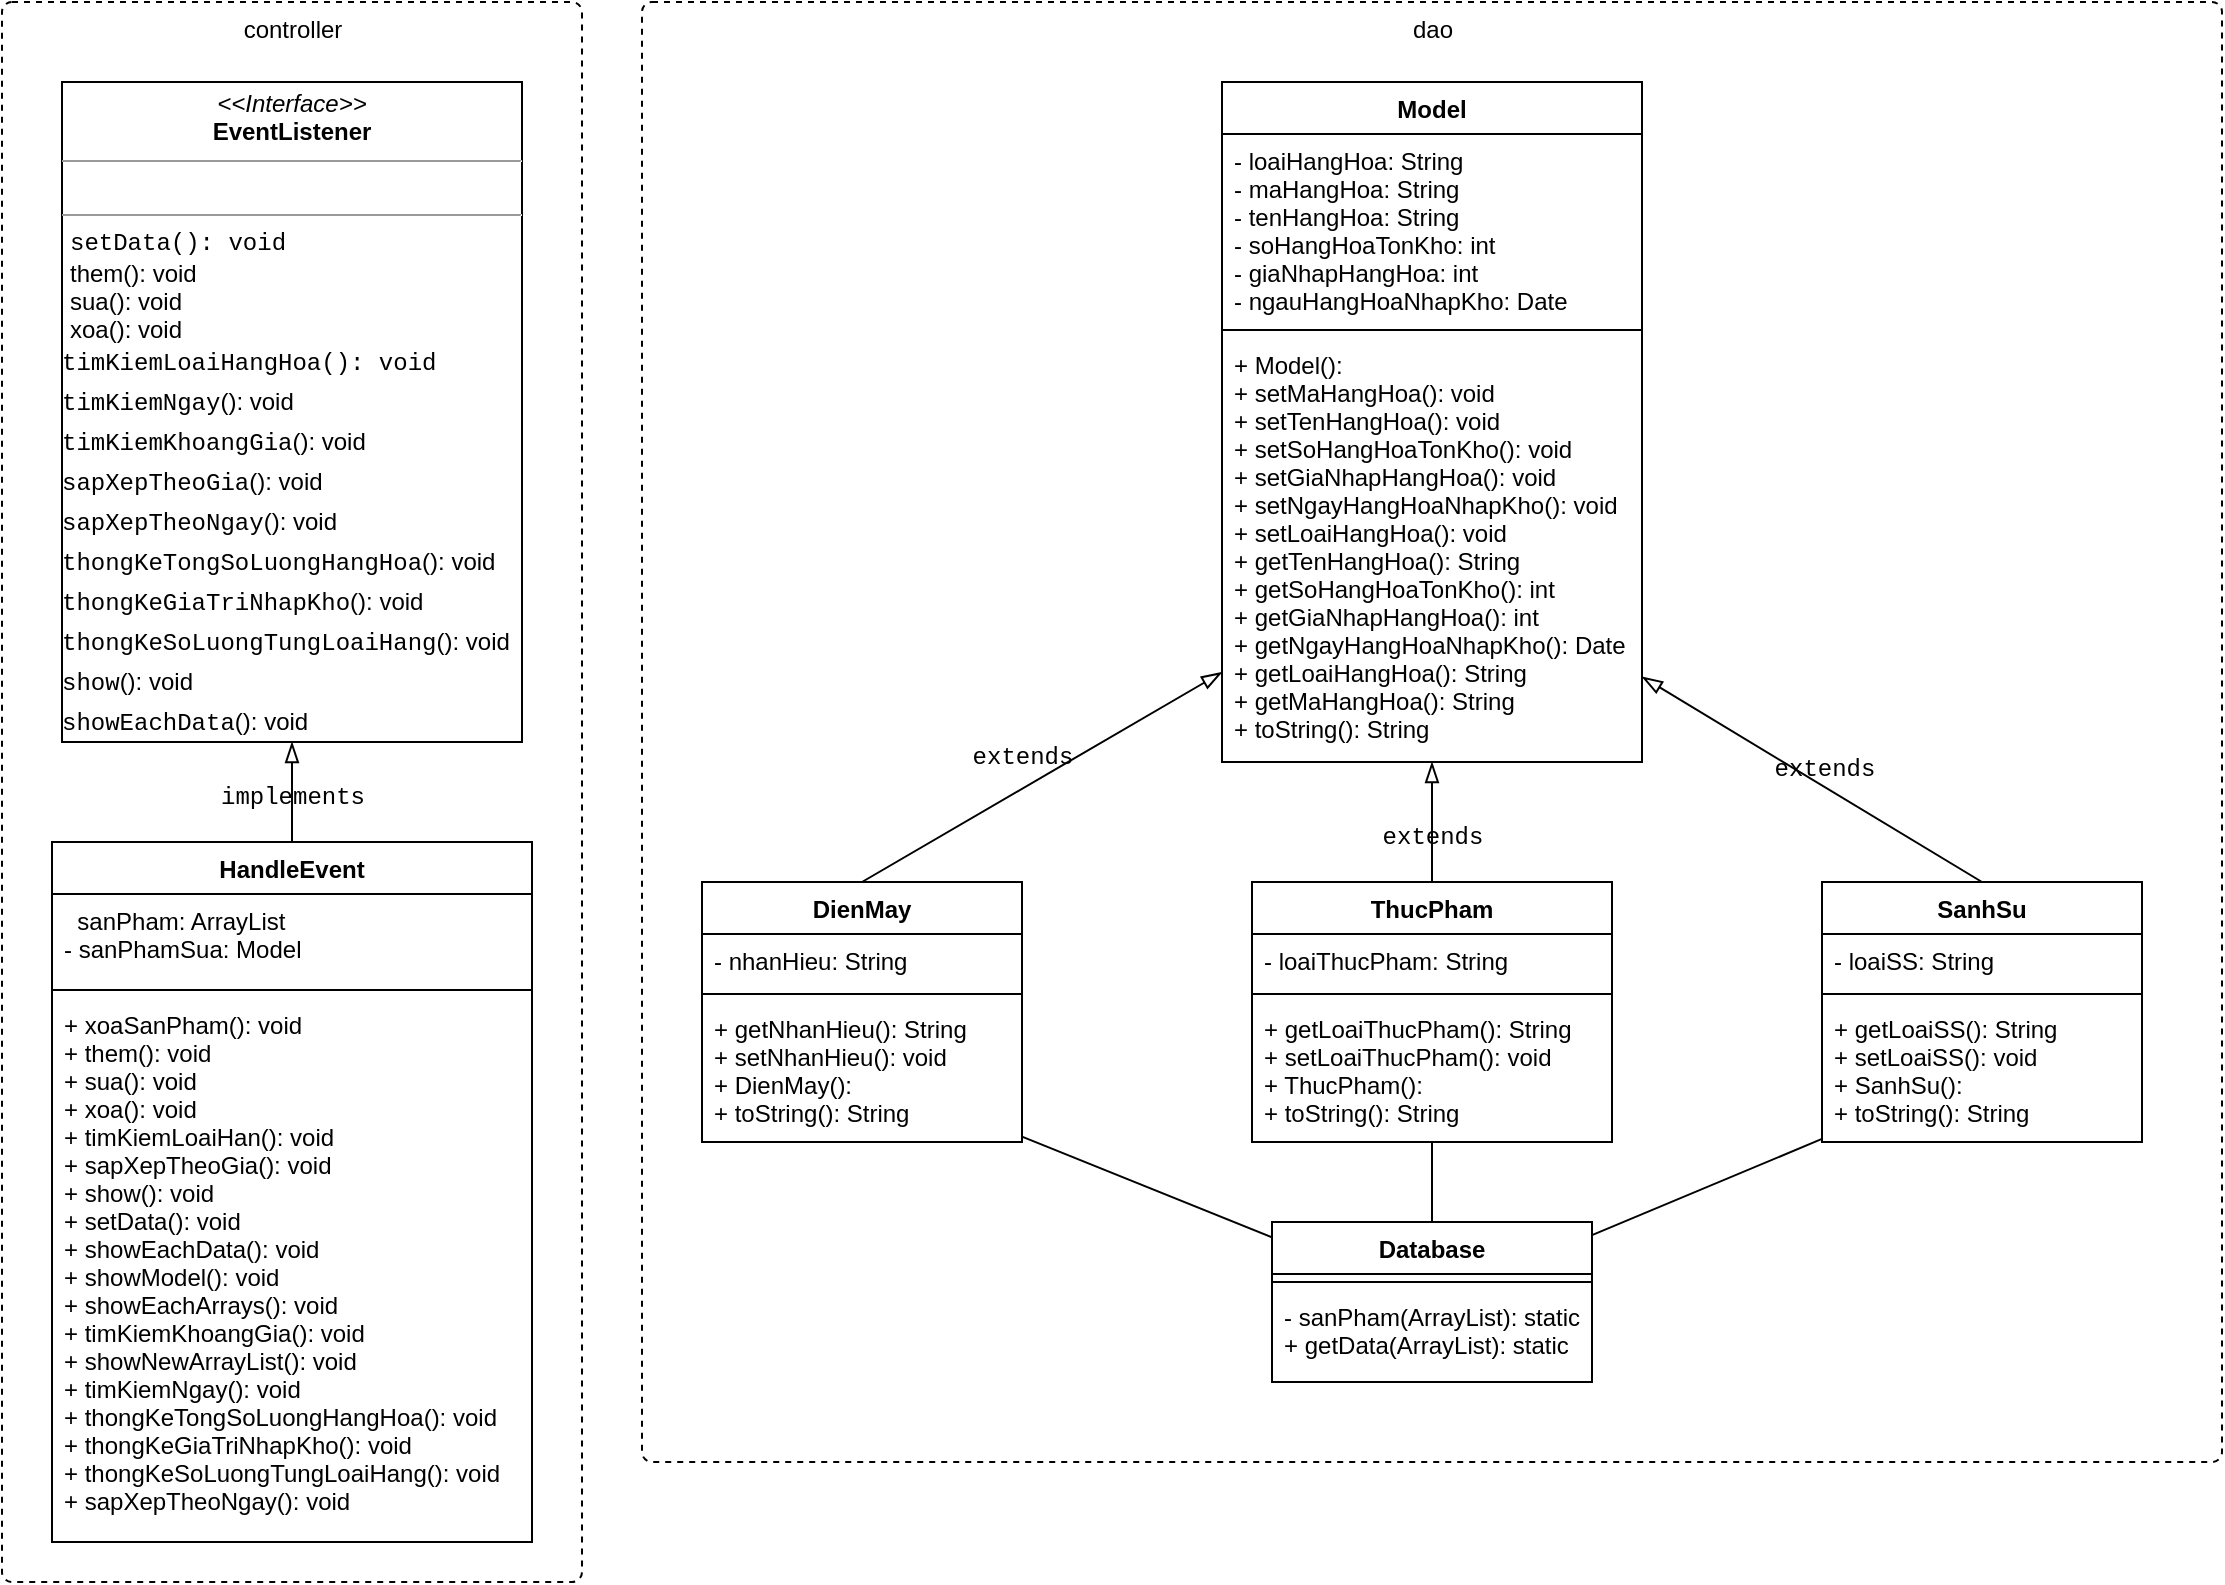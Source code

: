 <mxfile version="16.0.3" type="device"><diagram id="fymAUiE-PC6GM4ieoTwO" name="Page-1"><mxGraphModel dx="824" dy="412" grid="1" gridSize="10" guides="1" tooltips="1" connect="1" arrows="1" fold="1" page="1" pageScale="1" pageWidth="827" pageHeight="1169" math="0" shadow="0"><root><mxCell id="0"/><mxCell id="1" parent="0"/><mxCell id="4RuEshZXv9myug99-V57-3" value="controller" style="html=1;align=center;verticalAlign=top;rounded=1;absoluteArcSize=1;arcSize=10;dashed=1;" parent="1" vertex="1"><mxGeometry x="80" y="40" width="290" height="790" as="geometry"/></mxCell><mxCell id="4RuEshZXv9myug99-V57-6" value="dao" style="html=1;align=center;verticalAlign=top;rounded=1;absoluteArcSize=1;arcSize=10;dashed=1;" parent="1" vertex="1"><mxGeometry x="400" y="40" width="790" height="730" as="geometry"/></mxCell><mxCell id="4RuEshZXv9myug99-V57-7" value="&lt;p style=&quot;margin: 0px ; margin-top: 4px ; text-align: center&quot;&gt;&lt;font style=&quot;font-size: 12px&quot;&gt;&lt;i&gt;&amp;lt;&amp;lt;Interface&amp;gt;&amp;gt;&lt;/i&gt;&lt;br&gt;&lt;b&gt;EventListener&lt;/b&gt;&lt;/font&gt;&lt;/p&gt;&lt;hr size=&quot;1&quot;&gt;&lt;p style=&quot;margin: 0px ; margin-left: 4px&quot;&gt;&lt;font style=&quot;font-size: 12px&quot;&gt;&lt;br&gt;&lt;/font&gt;&lt;/p&gt;&lt;hr size=&quot;1&quot;&gt;&lt;p style=&quot;margin: 0px ; margin-left: 4px&quot;&gt;&lt;font style=&quot;font-size: 12px&quot;&gt;&lt;span style=&quot;font-family: &amp;#34;consolas&amp;#34; , &amp;#34;courier new&amp;#34; , monospace&quot;&gt;setData(): void&lt;/span&gt;&lt;/font&gt;&lt;/p&gt;&lt;p style=&quot;margin: 0px ; margin-left: 4px&quot;&gt;&lt;font style=&quot;font-size: 12px&quot;&gt;them(): void&lt;/font&gt;&lt;/p&gt;&lt;p style=&quot;margin: 0px ; margin-left: 4px&quot;&gt;&lt;font style=&quot;font-size: 12px&quot;&gt;sua(): void&lt;/font&gt;&lt;/p&gt;&lt;p style=&quot;margin: 0px ; margin-left: 4px&quot;&gt;&lt;font style=&quot;font-size: 12px&quot;&gt;xoa(): void&lt;/font&gt;&lt;/p&gt;&lt;p style=&quot;margin: 0px ; margin-left: 4px&quot;&gt;&lt;font style=&quot;font-size: 12px&quot;&gt;&lt;/font&gt;&lt;/p&gt;&lt;div style=&quot;font-family: &amp;#34;consolas&amp;#34; , &amp;#34;courier new&amp;#34; , monospace ; line-height: 19px&quot;&gt;&lt;font style=&quot;font-size: 12px&quot;&gt;timKiemLoaiHangHoa(): void&lt;/font&gt;&lt;/div&gt;&lt;div style=&quot;font-family: &amp;#34;consolas&amp;#34; , &amp;#34;courier new&amp;#34; , monospace ; line-height: 19px&quot;&gt;&lt;div style=&quot;font-family: &amp;#34;consolas&amp;#34; , &amp;#34;courier new&amp;#34; , monospace ; line-height: 19px&quot;&gt;&lt;font style=&quot;font-size: 12px&quot;&gt;timKiemNgay&lt;/font&gt;&lt;span style=&quot;font-family: &amp;#34;helvetica&amp;#34;&quot;&gt;(): void&lt;/span&gt;&lt;/div&gt;&lt;div style=&quot;font-family: &amp;#34;consolas&amp;#34; , &amp;#34;courier new&amp;#34; , monospace ; line-height: 19px&quot;&gt;&lt;div style=&quot;line-height: 19px&quot;&gt;&lt;font style=&quot;font-size: 12px&quot;&gt;timKiemKhoangGia&lt;/font&gt;&lt;span style=&quot;font-family: &amp;#34;helvetica&amp;#34;&quot;&gt;(): void&lt;/span&gt;&lt;/div&gt;&lt;div style=&quot;line-height: 19px&quot;&gt;&lt;div style=&quot;line-height: 19px&quot;&gt;&lt;font style=&quot;font-size: 12px&quot;&gt;sapXepTheoGia&lt;/font&gt;&lt;span style=&quot;font-family: &amp;#34;helvetica&amp;#34;&quot;&gt;(): void&lt;/span&gt;&lt;/div&gt;&lt;div style=&quot;line-height: 19px&quot;&gt;&lt;div style=&quot;line-height: 19px&quot;&gt;&lt;font style=&quot;font-size: 12px&quot;&gt;sapXepTheoNgay&lt;/font&gt;&lt;span style=&quot;font-family: &amp;#34;helvetica&amp;#34;&quot;&gt;(): void&lt;/span&gt;&lt;/div&gt;&lt;div style=&quot;line-height: 19px&quot;&gt;&lt;div style=&quot;line-height: 19px&quot;&gt;&lt;font style=&quot;font-size: 12px&quot;&gt;thongKeTongSoLuongHangHoa&lt;/font&gt;&lt;span style=&quot;font-family: &amp;#34;helvetica&amp;#34;&quot;&gt;(): void&lt;/span&gt;&lt;/div&gt;&lt;div style=&quot;line-height: 19px&quot;&gt;&lt;div style=&quot;line-height: 19px&quot;&gt;&lt;font style=&quot;font-size: 12px&quot;&gt;thongKeGiaTriNhapKho&lt;/font&gt;&lt;span style=&quot;font-family: &amp;#34;helvetica&amp;#34;&quot;&gt;(): void&lt;/span&gt;&lt;/div&gt;&lt;div style=&quot;line-height: 19px&quot;&gt;&lt;div style=&quot;line-height: 19px&quot;&gt;&lt;font style=&quot;font-size: 12px&quot;&gt;thongKeSoLuongTungLoaiHang&lt;/font&gt;&lt;span style=&quot;font-family: &amp;#34;helvetica&amp;#34;&quot;&gt;(): void&lt;/span&gt;&lt;/div&gt;&lt;div style=&quot;line-height: 19px&quot;&gt;&lt;div style=&quot;line-height: 19px&quot;&gt;&lt;font style=&quot;font-size: 12px&quot;&gt;show&lt;/font&gt;&lt;span style=&quot;font-family: &amp;#34;helvetica&amp;#34;&quot;&gt;(): void&lt;/span&gt;&lt;/div&gt;&lt;div style=&quot;line-height: 19px&quot;&gt;&lt;font style=&quot;font-size: 12px&quot;&gt;&lt;span style=&quot;font-family: &amp;#34;consolas&amp;#34; , &amp;#34;courier new&amp;#34; , monospace&quot;&gt;showEachData&lt;/span&gt;&lt;span style=&quot;font-family: &amp;#34;helvetica&amp;#34;&quot;&gt;(): void&lt;/span&gt;&lt;/font&gt;&lt;br&gt;&lt;/div&gt;&lt;/div&gt;&lt;/div&gt;&lt;/div&gt;&lt;/div&gt;&lt;/div&gt;&lt;/div&gt;&lt;/div&gt;&lt;/div&gt;" style="verticalAlign=top;align=left;overflow=fill;fontSize=12;fontFamily=Helvetica;html=1;" parent="1" vertex="1"><mxGeometry x="110" y="80" width="230" height="330" as="geometry"/></mxCell><mxCell id="4RuEshZXv9myug99-V57-8" value="HandleEvent" style="swimlane;fontStyle=1;align=center;verticalAlign=top;childLayout=stackLayout;horizontal=1;startSize=26;horizontalStack=0;resizeParent=1;resizeParentMax=0;resizeLast=0;collapsible=1;marginBottom=0;labelBackgroundColor=#FFFFFF;fontColor=#000000;" parent="1" vertex="1"><mxGeometry x="105" y="460" width="240" height="350" as="geometry"/></mxCell><mxCell id="4RuEshZXv9myug99-V57-9" value="  sanPham: ArrayList&#10;- sanPhamSua: Model" style="text;strokeColor=none;fillColor=none;align=left;verticalAlign=top;spacingLeft=4;spacingRight=4;overflow=hidden;rotatable=0;points=[[0,0.5],[1,0.5]];portConstraint=eastwest;labelBackgroundColor=none;fontColor=#000000;" parent="4RuEshZXv9myug99-V57-8" vertex="1"><mxGeometry y="26" width="240" height="44" as="geometry"/></mxCell><mxCell id="4RuEshZXv9myug99-V57-10" value="" style="line;strokeWidth=1;fillColor=none;align=left;verticalAlign=middle;spacingTop=-1;spacingLeft=3;spacingRight=3;rotatable=0;labelPosition=right;points=[];portConstraint=eastwest;labelBackgroundColor=none;fontColor=#000000;" parent="4RuEshZXv9myug99-V57-8" vertex="1"><mxGeometry y="70" width="240" height="8" as="geometry"/></mxCell><mxCell id="4RuEshZXv9myug99-V57-11" value="+ xoaSanPham(): void&#10;+ them(): void&#10;+ sua(): void&#10;+ xoa(): void&#10;+ timKiemLoaiHan(): void&#10;+ sapXepTheoGia(): void&#10;+ show(): void&#10;+ setData(): void&#10;+ showEachData(): void&#10;+ showModel(): void&#10;+ showEachArrays(): void&#10;+ timKiemKhoangGia(): void&#10;+ showNewArrayList(): void&#10;+ timKiemNgay(): void&#10;+ thongKeTongSoLuongHangHoa(): void&#10;+ thongKeGiaTriNhapKho(): void&#10;+ thongKeSoLuongTungLoaiHang(): void&#10;+ sapXepTheoNgay(): void&#10;&#10;" style="text;strokeColor=none;fillColor=none;align=left;verticalAlign=top;spacingLeft=4;spacingRight=4;overflow=hidden;rotatable=0;points=[[0,0.5],[1,0.5]];portConstraint=eastwest;labelBackgroundColor=#FFFFFF;fontColor=#000000;" parent="4RuEshZXv9myug99-V57-8" vertex="1"><mxGeometry y="78" width="240" height="272" as="geometry"/></mxCell><mxCell id="4RuEshZXv9myug99-V57-13" value="&lt;div style=&quot;font-family: &amp;#34;consolas&amp;#34; , &amp;#34;courier new&amp;#34; , monospace ; font-size: 14px ; line-height: 19px&quot;&gt;&lt;span style=&quot;font-size: 12px&quot;&gt;implements&lt;/span&gt;&lt;/div&gt;" style="endArrow=blockThin;startArrow=none;endFill=0;startFill=0;endSize=8;html=1;verticalAlign=bottom;labelBackgroundColor=none;rounded=0;fontSize=12;fontColor=#000000;" parent="1" source="4RuEshZXv9myug99-V57-8" target="4RuEshZXv9myug99-V57-7" edge="1"><mxGeometry x="-0.6" width="160" relative="1" as="geometry"><mxPoint x="150" y="450" as="sourcePoint"/><mxPoint x="310" y="450" as="targetPoint"/><mxPoint as="offset"/></mxGeometry></mxCell><mxCell id="4RuEshZXv9myug99-V57-14" value="Model" style="swimlane;fontStyle=1;align=center;verticalAlign=top;childLayout=stackLayout;horizontal=1;startSize=26;horizontalStack=0;resizeParent=1;resizeParentMax=0;resizeLast=0;collapsible=1;marginBottom=0;labelBackgroundColor=#FFFFFF;fontSize=12;fontColor=#000000;" parent="1" vertex="1"><mxGeometry x="690" y="80" width="210" height="340" as="geometry"/></mxCell><mxCell id="4RuEshZXv9myug99-V57-15" value="- loaiHangHoa: String&#10;- maHangHoa: String&#10;- tenHangHoa: String&#10;- soHangHoaTonKho: int&#10;- giaNhapHangHoa: int&#10;- ngauHangHoaNhapKho: Date" style="text;strokeColor=none;fillColor=none;align=left;verticalAlign=top;spacingLeft=4;spacingRight=4;overflow=hidden;rotatable=0;points=[[0,0.5],[1,0.5]];portConstraint=eastwest;labelBackgroundColor=#FFFFFF;fontSize=12;fontColor=#000000;" parent="4RuEshZXv9myug99-V57-14" vertex="1"><mxGeometry y="26" width="210" height="94" as="geometry"/></mxCell><mxCell id="4RuEshZXv9myug99-V57-16" value="" style="line;strokeWidth=1;fillColor=none;align=left;verticalAlign=middle;spacingTop=-1;spacingLeft=3;spacingRight=3;rotatable=0;labelPosition=right;points=[];portConstraint=eastwest;labelBackgroundColor=#FFFFFF;fontSize=12;fontColor=#000000;" parent="4RuEshZXv9myug99-V57-14" vertex="1"><mxGeometry y="120" width="210" height="8" as="geometry"/></mxCell><mxCell id="4RuEshZXv9myug99-V57-17" value="+ Model():&#10;+ setMaHangHoa(): void&#10;+ setTenHangHoa(): void&#10;+ setSoHangHoaTonKho(): void&#10;+ setGiaNhapHangHoa(): void&#10;+ setNgayHangHoaNhapKho(): void&#10;+ setLoaiHangHoa(): void&#10;+ getTenHangHoa(): String&#10;+ getSoHangHoaTonKho(): int&#10;+ getGiaNhapHangHoa(): int&#10;+ getNgayHangHoaNhapKho(): Date&#10;+ getLoaiHangHoa(): String&#10;+ getMaHangHoa(): String&#10;+ toString(): String" style="text;strokeColor=none;fillColor=none;align=left;verticalAlign=top;spacingLeft=4;spacingRight=4;overflow=hidden;rotatable=0;points=[[0,0.5],[1,0.5]];portConstraint=eastwest;labelBackgroundColor=#FFFFFF;fontSize=12;fontColor=#000000;" parent="4RuEshZXv9myug99-V57-14" vertex="1"><mxGeometry y="128" width="210" height="212" as="geometry"/></mxCell><mxCell id="4RuEshZXv9myug99-V57-19" value="DienMay" style="swimlane;fontStyle=1;align=center;verticalAlign=top;childLayout=stackLayout;horizontal=1;startSize=26;horizontalStack=0;resizeParent=1;resizeParentMax=0;resizeLast=0;collapsible=1;marginBottom=0;labelBackgroundColor=#FFFFFF;fontSize=12;fontColor=#000000;" parent="1" vertex="1"><mxGeometry x="430" y="480" width="160" height="130" as="geometry"/></mxCell><mxCell id="4RuEshZXv9myug99-V57-20" value="- nhanHieu: String" style="text;strokeColor=none;fillColor=none;align=left;verticalAlign=top;spacingLeft=4;spacingRight=4;overflow=hidden;rotatable=0;points=[[0,0.5],[1,0.5]];portConstraint=eastwest;labelBackgroundColor=#FFFFFF;fontSize=12;fontColor=#000000;" parent="4RuEshZXv9myug99-V57-19" vertex="1"><mxGeometry y="26" width="160" height="26" as="geometry"/></mxCell><mxCell id="4RuEshZXv9myug99-V57-21" value="" style="line;strokeWidth=1;fillColor=none;align=left;verticalAlign=middle;spacingTop=-1;spacingLeft=3;spacingRight=3;rotatable=0;labelPosition=right;points=[];portConstraint=eastwest;labelBackgroundColor=#FFFFFF;fontSize=12;fontColor=#000000;" parent="4RuEshZXv9myug99-V57-19" vertex="1"><mxGeometry y="52" width="160" height="8" as="geometry"/></mxCell><mxCell id="4RuEshZXv9myug99-V57-22" value="+ getNhanHieu(): String&#10;+ setNhanHieu(): void&#10;+ DienMay():&#10;+ toString(): String" style="text;strokeColor=none;fillColor=none;align=left;verticalAlign=top;spacingLeft=4;spacingRight=4;overflow=hidden;rotatable=0;points=[[0,0.5],[1,0.5]];portConstraint=eastwest;labelBackgroundColor=#FFFFFF;fontSize=12;fontColor=#000000;" parent="4RuEshZXv9myug99-V57-19" vertex="1"><mxGeometry y="60" width="160" height="70" as="geometry"/></mxCell><mxCell id="4RuEshZXv9myug99-V57-27" value="SanhSu" style="swimlane;fontStyle=1;align=center;verticalAlign=top;childLayout=stackLayout;horizontal=1;startSize=26;horizontalStack=0;resizeParent=1;resizeParentMax=0;resizeLast=0;collapsible=1;marginBottom=0;labelBackgroundColor=#FFFFFF;fontSize=12;fontColor=#000000;" parent="1" vertex="1"><mxGeometry x="990" y="480" width="160" height="130" as="geometry"/></mxCell><mxCell id="4RuEshZXv9myug99-V57-28" value="- loaiSS: String" style="text;strokeColor=none;fillColor=none;align=left;verticalAlign=top;spacingLeft=4;spacingRight=4;overflow=hidden;rotatable=0;points=[[0,0.5],[1,0.5]];portConstraint=eastwest;labelBackgroundColor=#FFFFFF;fontSize=12;fontColor=#000000;" parent="4RuEshZXv9myug99-V57-27" vertex="1"><mxGeometry y="26" width="160" height="26" as="geometry"/></mxCell><mxCell id="4RuEshZXv9myug99-V57-29" value="" style="line;strokeWidth=1;fillColor=none;align=left;verticalAlign=middle;spacingTop=-1;spacingLeft=3;spacingRight=3;rotatable=0;labelPosition=right;points=[];portConstraint=eastwest;labelBackgroundColor=#FFFFFF;fontSize=12;fontColor=#000000;" parent="4RuEshZXv9myug99-V57-27" vertex="1"><mxGeometry y="52" width="160" height="8" as="geometry"/></mxCell><mxCell id="4RuEshZXv9myug99-V57-30" value="+ getLoaiSS(): String&#10;+ setLoaiSS(): void&#10;+ SanhSu():&#10;+ toString(): String" style="text;strokeColor=none;fillColor=none;align=left;verticalAlign=top;spacingLeft=4;spacingRight=4;overflow=hidden;rotatable=0;points=[[0,0.5],[1,0.5]];portConstraint=eastwest;labelBackgroundColor=#FFFFFF;fontSize=12;fontColor=#000000;" parent="4RuEshZXv9myug99-V57-27" vertex="1"><mxGeometry y="60" width="160" height="70" as="geometry"/></mxCell><mxCell id="4RuEshZXv9myug99-V57-31" value="ThucPham" style="swimlane;fontStyle=1;align=center;verticalAlign=top;childLayout=stackLayout;horizontal=1;startSize=26;horizontalStack=0;resizeParent=1;resizeParentMax=0;resizeLast=0;collapsible=1;marginBottom=0;labelBackgroundColor=#FFFFFF;fontSize=12;fontColor=#000000;" parent="1" vertex="1"><mxGeometry x="705" y="480" width="180" height="130" as="geometry"/></mxCell><mxCell id="4RuEshZXv9myug99-V57-32" value="- loaiThucPham: String" style="text;strokeColor=none;fillColor=none;align=left;verticalAlign=top;spacingLeft=4;spacingRight=4;overflow=hidden;rotatable=0;points=[[0,0.5],[1,0.5]];portConstraint=eastwest;labelBackgroundColor=#FFFFFF;fontSize=12;fontColor=#000000;" parent="4RuEshZXv9myug99-V57-31" vertex="1"><mxGeometry y="26" width="180" height="26" as="geometry"/></mxCell><mxCell id="4RuEshZXv9myug99-V57-33" value="" style="line;strokeWidth=1;fillColor=none;align=left;verticalAlign=middle;spacingTop=-1;spacingLeft=3;spacingRight=3;rotatable=0;labelPosition=right;points=[];portConstraint=eastwest;labelBackgroundColor=#FFFFFF;fontSize=12;fontColor=#000000;" parent="4RuEshZXv9myug99-V57-31" vertex="1"><mxGeometry y="52" width="180" height="8" as="geometry"/></mxCell><mxCell id="4RuEshZXv9myug99-V57-34" value="+ getLoaiThucPham(): String&#10;+ setLoaiThucPham(): void&#10;+ ThucPham():&#10;+ toString(): String" style="text;strokeColor=none;fillColor=none;align=left;verticalAlign=top;spacingLeft=4;spacingRight=4;overflow=hidden;rotatable=0;points=[[0,0.5],[1,0.5]];portConstraint=eastwest;labelBackgroundColor=#FFFFFF;fontSize=12;fontColor=#000000;" parent="4RuEshZXv9myug99-V57-31" vertex="1"><mxGeometry y="60" width="180" height="70" as="geometry"/></mxCell><mxCell id="4RuEshZXv9myug99-V57-35" value="&lt;div style=&quot;font-family: &amp;#34;consolas&amp;#34; , &amp;#34;courier new&amp;#34; , monospace ; line-height: 19px&quot;&gt;extends&lt;/div&gt;" style="endArrow=blockThin;startArrow=none;endFill=0;startFill=0;endSize=8;html=1;verticalAlign=bottom;labelBackgroundColor=none;rounded=0;fontSize=12;fontColor=#000000;exitX=0.5;exitY=0;exitDx=0;exitDy=0;" parent="1" source="4RuEshZXv9myug99-V57-19" target="4RuEshZXv9myug99-V57-17" edge="1"><mxGeometry x="-0.095" y="3" width="160" relative="1" as="geometry"><mxPoint x="235" y="470" as="sourcePoint"/><mxPoint x="235" y="420" as="targetPoint"/><mxPoint as="offset"/></mxGeometry></mxCell><mxCell id="4RuEshZXv9myug99-V57-36" value="&lt;div style=&quot;font-family: &amp;#34;consolas&amp;#34; , &amp;#34;courier new&amp;#34; , monospace ; line-height: 19px&quot;&gt;extends&lt;/div&gt;" style="endArrow=blockThin;startArrow=none;endFill=0;startFill=0;endSize=8;html=1;verticalAlign=bottom;labelBackgroundColor=none;rounded=0;fontSize=12;fontColor=#000000;" parent="1" source="4RuEshZXv9myug99-V57-31" target="4RuEshZXv9myug99-V57-17" edge="1"><mxGeometry x="-0.667" width="160" relative="1" as="geometry"><mxPoint x="520" y="490" as="sourcePoint"/><mxPoint x="700" y="385.158" as="targetPoint"/><mxPoint as="offset"/></mxGeometry></mxCell><mxCell id="4RuEshZXv9myug99-V57-37" value="&lt;div style=&quot;font-family: &amp;#34;consolas&amp;#34; , &amp;#34;courier new&amp;#34; , monospace ; line-height: 19px&quot;&gt;extends&lt;/div&gt;" style="endArrow=blockThin;startArrow=none;endFill=0;startFill=0;endSize=8;html=1;verticalAlign=bottom;labelBackgroundColor=none;rounded=0;fontSize=12;fontColor=#000000;exitX=0.5;exitY=0;exitDx=0;exitDy=0;" parent="1" source="4RuEshZXv9myug99-V57-27" target="4RuEshZXv9myug99-V57-17" edge="1"><mxGeometry x="-0.095" y="3" width="160" relative="1" as="geometry"><mxPoint x="530" y="500" as="sourcePoint"/><mxPoint x="710" y="395.158" as="targetPoint"/><mxPoint as="offset"/></mxGeometry></mxCell><mxCell id="4RuEshZXv9myug99-V57-38" value="Database" style="swimlane;fontStyle=1;align=center;verticalAlign=top;childLayout=stackLayout;horizontal=1;startSize=26;horizontalStack=0;resizeParent=1;resizeParentMax=0;resizeLast=0;collapsible=1;marginBottom=0;labelBackgroundColor=#FFFFFF;fontSize=12;fontColor=#000000;" parent="1" vertex="1"><mxGeometry x="715" y="650" width="160" height="80" as="geometry"/></mxCell><mxCell id="4RuEshZXv9myug99-V57-40" value="" style="line;strokeWidth=1;fillColor=none;align=left;verticalAlign=middle;spacingTop=-1;spacingLeft=3;spacingRight=3;rotatable=0;labelPosition=right;points=[];portConstraint=eastwest;labelBackgroundColor=#FFFFFF;fontSize=12;fontColor=#000000;" parent="4RuEshZXv9myug99-V57-38" vertex="1"><mxGeometry y="26" width="160" height="8" as="geometry"/></mxCell><mxCell id="4RuEshZXv9myug99-V57-41" value="- sanPham(ArrayList): static&#10;+ getData(ArrayList): static" style="text;strokeColor=none;fillColor=none;align=left;verticalAlign=top;spacingLeft=4;spacingRight=4;overflow=hidden;rotatable=0;points=[[0,0.5],[1,0.5]];portConstraint=eastwest;labelBackgroundColor=#FFFFFF;fontSize=12;fontColor=#000000;" parent="4RuEshZXv9myug99-V57-38" vertex="1"><mxGeometry y="34" width="160" height="46" as="geometry"/></mxCell><mxCell id="4RuEshZXv9myug99-V57-55" value="" style="html=1;verticalAlign=bottom;labelBackgroundColor=none;endArrow=none;endFill=0;endSize=6;align=left;rounded=0;fontSize=12;fontColor=#000000;exitX=0.5;exitY=0;exitDx=0;exitDy=0;" parent="1" source="4RuEshZXv9myug99-V57-38" target="4RuEshZXv9myug99-V57-34" edge="1"><mxGeometry x="-0.5" y="-25" relative="1" as="geometry"><mxPoint x="660" y="680" as="sourcePoint"/><mxPoint x="820" y="680" as="targetPoint"/><mxPoint as="offset"/></mxGeometry></mxCell><mxCell id="4RuEshZXv9myug99-V57-56" value="" style="html=1;verticalAlign=bottom;labelBackgroundColor=none;endArrow=none;endFill=0;endSize=6;align=left;rounded=0;fontSize=12;fontColor=#000000;" parent="1" source="4RuEshZXv9myug99-V57-38" target="4RuEshZXv9myug99-V57-30" edge="1"><mxGeometry x="-0.5" y="-25" relative="1" as="geometry"><mxPoint x="805" y="660" as="sourcePoint"/><mxPoint x="805" y="620" as="targetPoint"/><mxPoint as="offset"/></mxGeometry></mxCell><mxCell id="4RuEshZXv9myug99-V57-57" value="" style="html=1;verticalAlign=bottom;labelBackgroundColor=none;endArrow=none;endFill=0;endSize=6;align=left;rounded=0;fontSize=12;fontColor=#000000;" parent="1" source="4RuEshZXv9myug99-V57-38" target="4RuEshZXv9myug99-V57-22" edge="1"><mxGeometry x="-0.5" y="-25" relative="1" as="geometry"><mxPoint x="815" y="670" as="sourcePoint"/><mxPoint x="815" y="630" as="targetPoint"/><mxPoint as="offset"/></mxGeometry></mxCell></root></mxGraphModel></diagram></mxfile>